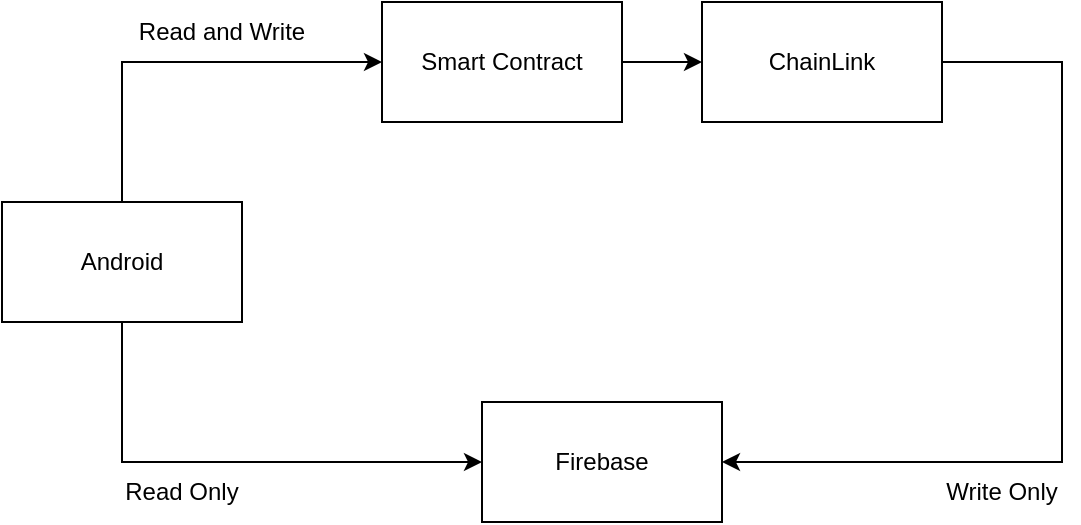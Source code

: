 <mxfile version="24.7.5">
  <diagram name="Page-1" id="Ai46IyU3pBZa8fJ0Gyqd">
    <mxGraphModel dx="1434" dy="771" grid="1" gridSize="10" guides="1" tooltips="1" connect="1" arrows="1" fold="1" page="1" pageScale="1" pageWidth="850" pageHeight="1100" math="0" shadow="0">
      <root>
        <mxCell id="0" />
        <mxCell id="1" parent="0" />
        <mxCell id="E2XH9otUFPJ4zC6hwYMR-7" style="edgeStyle=orthogonalEdgeStyle;rounded=0;orthogonalLoop=1;jettySize=auto;html=1;exitX=0.5;exitY=0;exitDx=0;exitDy=0;entryX=0;entryY=0.5;entryDx=0;entryDy=0;" edge="1" parent="1" source="E2XH9otUFPJ4zC6hwYMR-3" target="E2XH9otUFPJ4zC6hwYMR-4">
          <mxGeometry relative="1" as="geometry" />
        </mxCell>
        <mxCell id="E2XH9otUFPJ4zC6hwYMR-11" style="edgeStyle=orthogonalEdgeStyle;rounded=0;orthogonalLoop=1;jettySize=auto;html=1;exitX=0.5;exitY=1;exitDx=0;exitDy=0;entryX=0;entryY=0.5;entryDx=0;entryDy=0;" edge="1" parent="1" source="E2XH9otUFPJ4zC6hwYMR-3" target="E2XH9otUFPJ4zC6hwYMR-6">
          <mxGeometry relative="1" as="geometry" />
        </mxCell>
        <mxCell id="E2XH9otUFPJ4zC6hwYMR-3" value="Android" style="rounded=0;whiteSpace=wrap;html=1;" vertex="1" parent="1">
          <mxGeometry x="110" y="310" width="120" height="60" as="geometry" />
        </mxCell>
        <mxCell id="E2XH9otUFPJ4zC6hwYMR-8" style="edgeStyle=orthogonalEdgeStyle;rounded=0;orthogonalLoop=1;jettySize=auto;html=1;exitX=1;exitY=0.5;exitDx=0;exitDy=0;entryX=0;entryY=0.5;entryDx=0;entryDy=0;" edge="1" parent="1" source="E2XH9otUFPJ4zC6hwYMR-4" target="E2XH9otUFPJ4zC6hwYMR-5">
          <mxGeometry relative="1" as="geometry" />
        </mxCell>
        <mxCell id="E2XH9otUFPJ4zC6hwYMR-4" value="Smart Contract" style="rounded=0;whiteSpace=wrap;html=1;" vertex="1" parent="1">
          <mxGeometry x="300" y="210" width="120" height="60" as="geometry" />
        </mxCell>
        <mxCell id="E2XH9otUFPJ4zC6hwYMR-13" style="edgeStyle=orthogonalEdgeStyle;rounded=0;orthogonalLoop=1;jettySize=auto;html=1;exitX=1;exitY=0.5;exitDx=0;exitDy=0;entryX=1;entryY=0.5;entryDx=0;entryDy=0;" edge="1" parent="1" source="E2XH9otUFPJ4zC6hwYMR-5" target="E2XH9otUFPJ4zC6hwYMR-6">
          <mxGeometry relative="1" as="geometry">
            <Array as="points">
              <mxPoint x="640" y="240" />
              <mxPoint x="640" y="440" />
            </Array>
          </mxGeometry>
        </mxCell>
        <mxCell id="E2XH9otUFPJ4zC6hwYMR-5" value="ChainLink" style="rounded=0;whiteSpace=wrap;html=1;" vertex="1" parent="1">
          <mxGeometry x="460" y="210" width="120" height="60" as="geometry" />
        </mxCell>
        <mxCell id="E2XH9otUFPJ4zC6hwYMR-6" value="Firebase" style="rounded=0;whiteSpace=wrap;html=1;" vertex="1" parent="1">
          <mxGeometry x="350" y="410" width="120" height="60" as="geometry" />
        </mxCell>
        <mxCell id="E2XH9otUFPJ4zC6hwYMR-14" value="Read Only" style="text;html=1;align=center;verticalAlign=middle;whiteSpace=wrap;rounded=0;" vertex="1" parent="1">
          <mxGeometry x="170" y="440" width="60" height="30" as="geometry" />
        </mxCell>
        <mxCell id="E2XH9otUFPJ4zC6hwYMR-15" value="Write Only" style="text;html=1;align=center;verticalAlign=middle;whiteSpace=wrap;rounded=0;" vertex="1" parent="1">
          <mxGeometry x="580" y="440" width="60" height="30" as="geometry" />
        </mxCell>
        <mxCell id="E2XH9otUFPJ4zC6hwYMR-16" value="Read and Write" style="text;html=1;align=center;verticalAlign=middle;whiteSpace=wrap;rounded=0;" vertex="1" parent="1">
          <mxGeometry x="170" y="210" width="100" height="30" as="geometry" />
        </mxCell>
      </root>
    </mxGraphModel>
  </diagram>
</mxfile>
